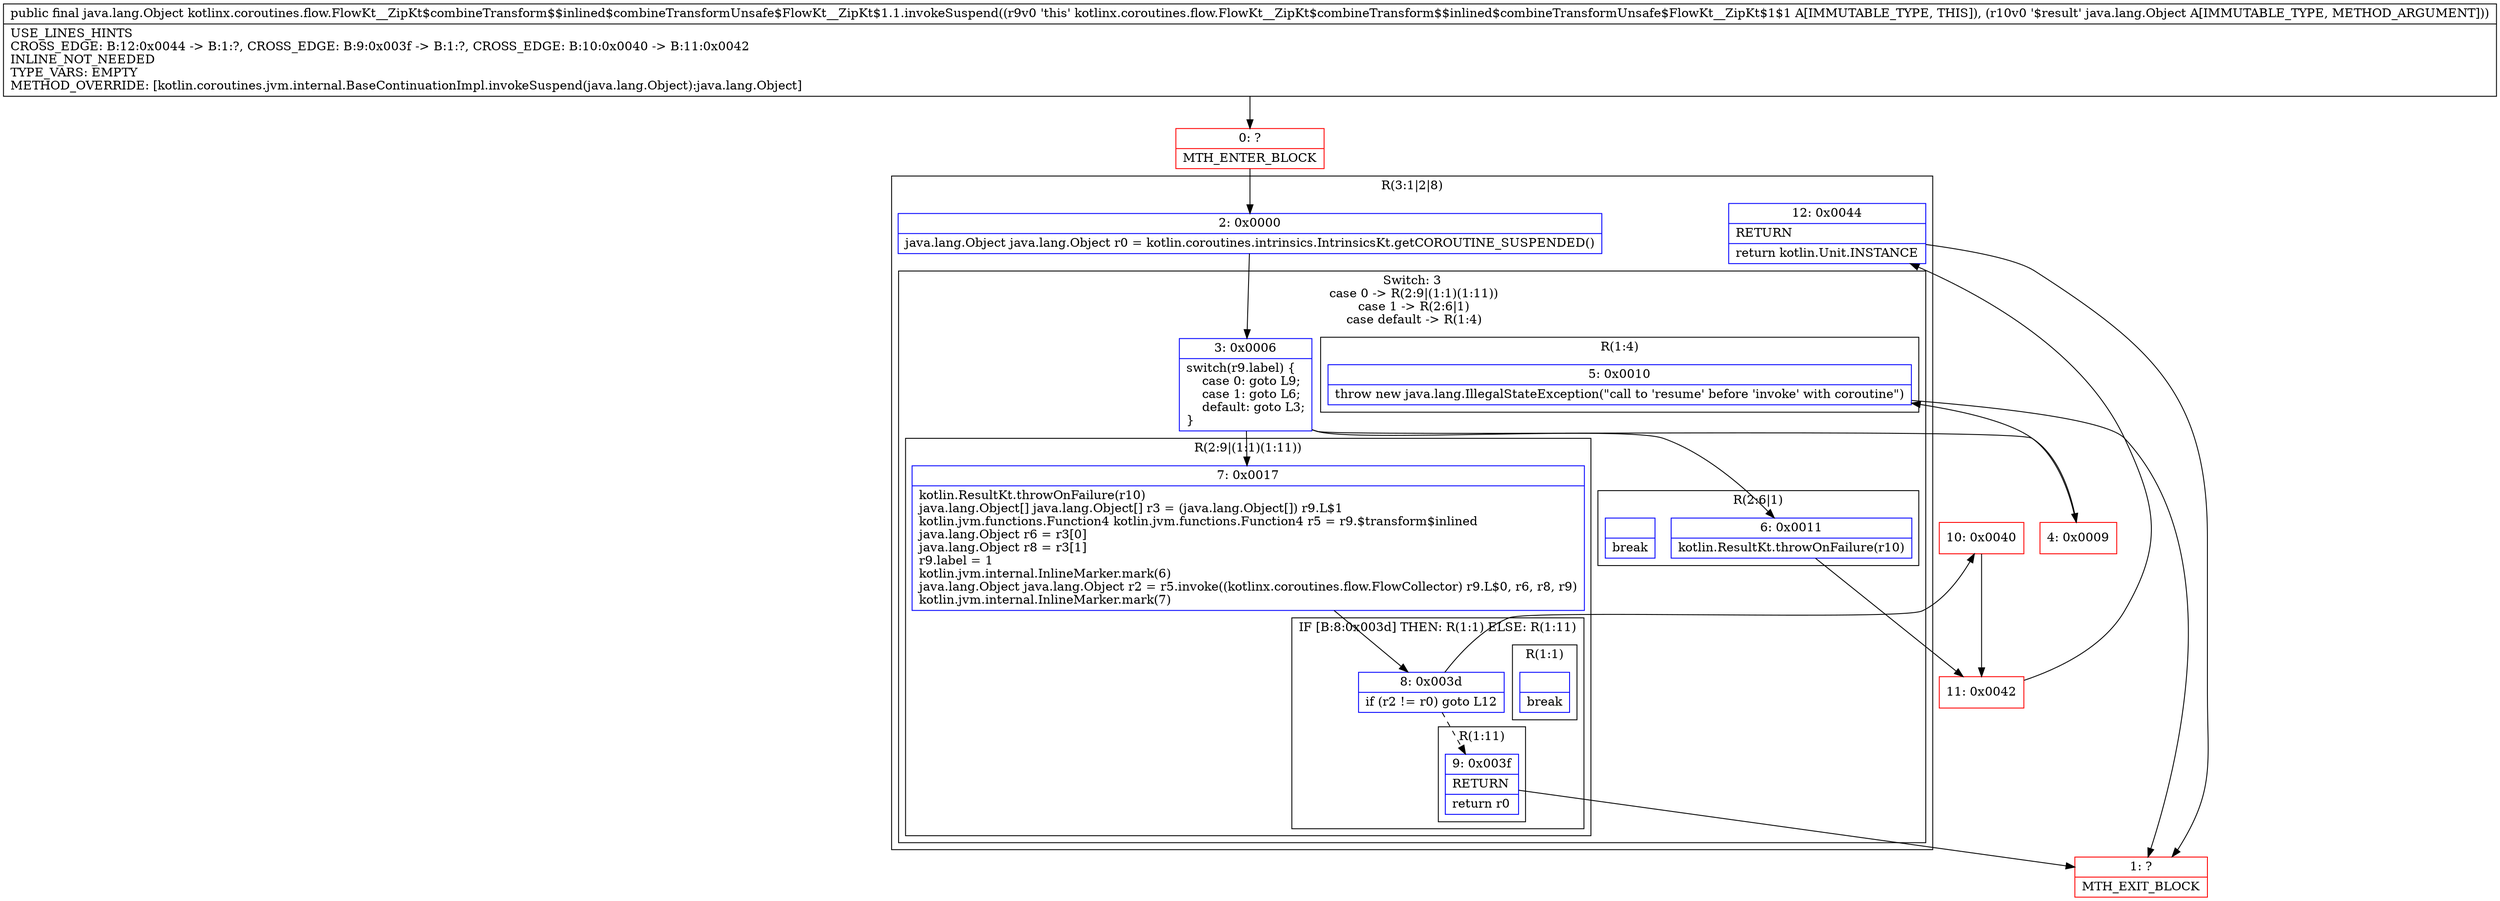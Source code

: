 digraph "CFG forkotlinx.coroutines.flow.FlowKt__ZipKt$combineTransform$$inlined$combineTransformUnsafe$FlowKt__ZipKt$1.1.invokeSuspend(Ljava\/lang\/Object;)Ljava\/lang\/Object;" {
subgraph cluster_Region_329094449 {
label = "R(3:1|2|8)";
node [shape=record,color=blue];
Node_2 [shape=record,label="{2\:\ 0x0000|java.lang.Object java.lang.Object r0 = kotlin.coroutines.intrinsics.IntrinsicsKt.getCOROUTINE_SUSPENDED()\l}"];
subgraph cluster_SwitchRegion_225692209 {
label = "Switch: 3
 case 0 -> R(2:9|(1:1)(1:11))
 case 1 -> R(2:6|1)
 case default -> R(1:4)";
node [shape=record,color=blue];
Node_3 [shape=record,label="{3\:\ 0x0006|switch(r9.label) \{\l    case 0: goto L9;\l    case 1: goto L6;\l    default: goto L3;\l\}\l}"];
subgraph cluster_Region_786012110 {
label = "R(2:9|(1:1)(1:11))";
node [shape=record,color=blue];
Node_7 [shape=record,label="{7\:\ 0x0017|kotlin.ResultKt.throwOnFailure(r10)\ljava.lang.Object[] java.lang.Object[] r3 = (java.lang.Object[]) r9.L$1\lkotlin.jvm.functions.Function4 kotlin.jvm.functions.Function4 r5 = r9.$transform$inlined\ljava.lang.Object r6 = r3[0]\ljava.lang.Object r8 = r3[1]\lr9.label = 1\lkotlin.jvm.internal.InlineMarker.mark(6)\ljava.lang.Object java.lang.Object r2 = r5.invoke((kotlinx.coroutines.flow.FlowCollector) r9.L$0, r6, r8, r9)\lkotlin.jvm.internal.InlineMarker.mark(7)\l}"];
subgraph cluster_IfRegion_2022190778 {
label = "IF [B:8:0x003d] THEN: R(1:1) ELSE: R(1:11)";
node [shape=record,color=blue];
Node_8 [shape=record,label="{8\:\ 0x003d|if (r2 != r0) goto L12\l}"];
subgraph cluster_Region_234302422 {
label = "R(1:1)";
node [shape=record,color=blue];
Node_InsnContainer_135008039 [shape=record,label="{|break\l}"];
}
subgraph cluster_Region_1512915951 {
label = "R(1:11)";
node [shape=record,color=blue];
Node_9 [shape=record,label="{9\:\ 0x003f|RETURN\l|return r0\l}"];
}
}
}
subgraph cluster_Region_590698645 {
label = "R(2:6|1)";
node [shape=record,color=blue];
Node_6 [shape=record,label="{6\:\ 0x0011|kotlin.ResultKt.throwOnFailure(r10)\l}"];
Node_InsnContainer_813972608 [shape=record,label="{|break\l}"];
}
subgraph cluster_Region_68753629 {
label = "R(1:4)";
node [shape=record,color=blue];
Node_5 [shape=record,label="{5\:\ 0x0010|throw new java.lang.IllegalStateException(\"call to 'resume' before 'invoke' with coroutine\")\l}"];
}
}
Node_12 [shape=record,label="{12\:\ 0x0044|RETURN\l|return kotlin.Unit.INSTANCE\l}"];
}
Node_0 [shape=record,color=red,label="{0\:\ ?|MTH_ENTER_BLOCK\l}"];
Node_4 [shape=record,color=red,label="{4\:\ 0x0009}"];
Node_1 [shape=record,color=red,label="{1\:\ ?|MTH_EXIT_BLOCK\l}"];
Node_11 [shape=record,color=red,label="{11\:\ 0x0042}"];
Node_10 [shape=record,color=red,label="{10\:\ 0x0040}"];
MethodNode[shape=record,label="{public final java.lang.Object kotlinx.coroutines.flow.FlowKt__ZipKt$combineTransform$$inlined$combineTransformUnsafe$FlowKt__ZipKt$1.1.invokeSuspend((r9v0 'this' kotlinx.coroutines.flow.FlowKt__ZipKt$combineTransform$$inlined$combineTransformUnsafe$FlowKt__ZipKt$1$1 A[IMMUTABLE_TYPE, THIS]), (r10v0 '$result' java.lang.Object A[IMMUTABLE_TYPE, METHOD_ARGUMENT]))  | USE_LINES_HINTS\lCROSS_EDGE: B:12:0x0044 \-\> B:1:?, CROSS_EDGE: B:9:0x003f \-\> B:1:?, CROSS_EDGE: B:10:0x0040 \-\> B:11:0x0042\lINLINE_NOT_NEEDED\lTYPE_VARS: EMPTY\lMETHOD_OVERRIDE: [kotlin.coroutines.jvm.internal.BaseContinuationImpl.invokeSuspend(java.lang.Object):java.lang.Object]\l}"];
MethodNode -> Node_0;Node_2 -> Node_3;
Node_3 -> Node_4;
Node_3 -> Node_6;
Node_3 -> Node_7;
Node_7 -> Node_8;
Node_8 -> Node_9[style=dashed];
Node_8 -> Node_10;
Node_9 -> Node_1;
Node_6 -> Node_11;
Node_5 -> Node_1;
Node_12 -> Node_1;
Node_0 -> Node_2;
Node_4 -> Node_5;
Node_11 -> Node_12;
Node_10 -> Node_11;
}

